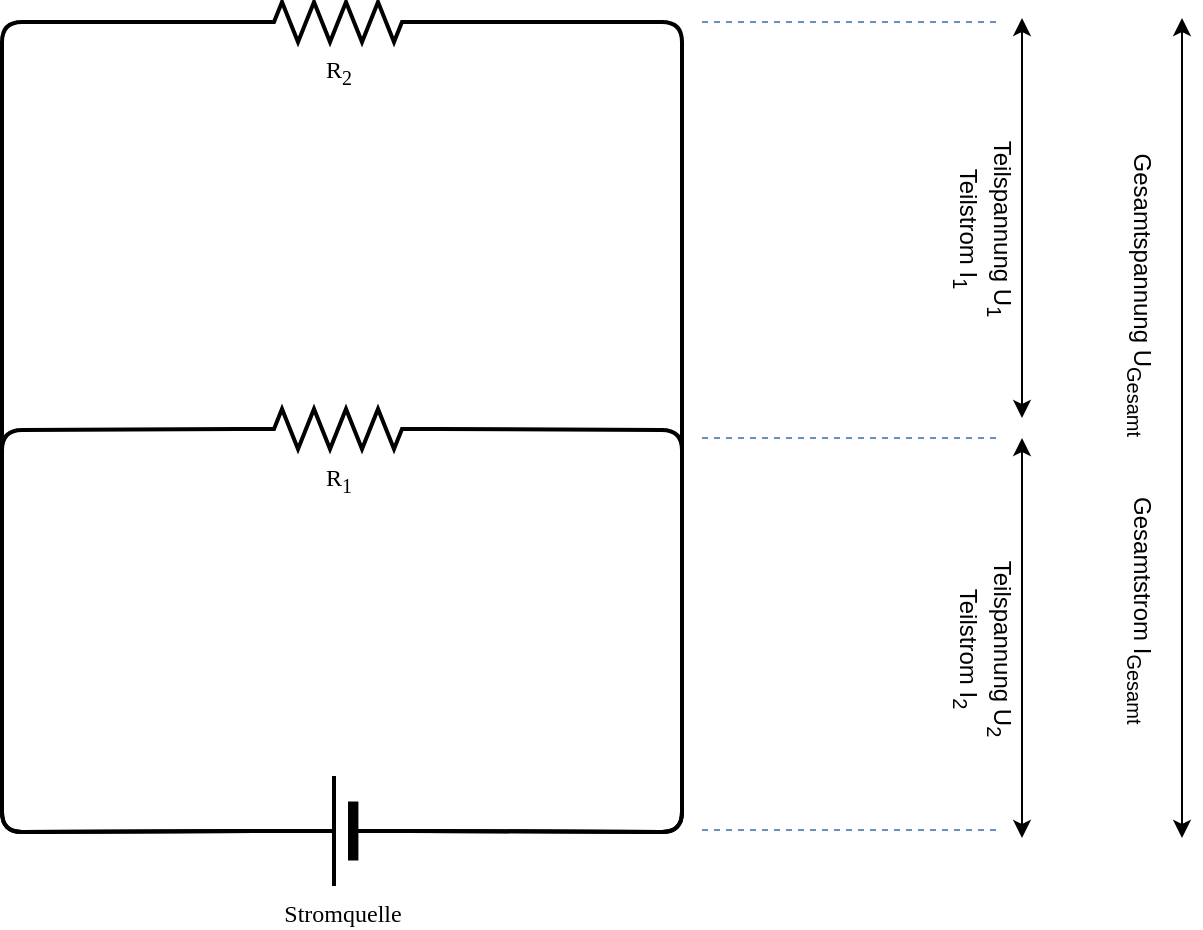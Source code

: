 <mxfile version="11.3.0" type="device" pages="1"><diagram name="Page-1" id="7e0a89b8-554c-2b80-1dc8-d5c74ca68de4"><mxGraphModel dx="572" dy="534" grid="1" gridSize="10" guides="1" tooltips="1" connect="1" arrows="1" fold="1" page="0" pageScale="1" pageWidth="1100" pageHeight="850" background="none" math="0" shadow="0"><root><mxCell id="0"/><mxCell id="1" parent="0"/><mxCell id="fHgu0U2PaML00G1JEBzg-9" value="" style="endArrow=none;html=1;strokeColor=#6c8ebf;strokeWidth=1;fillColor=#dae8fc;dashed=1;" parent="1" edge="1"><mxGeometry width="100" relative="1" as="geometry"><mxPoint x="800" y="657" as="sourcePoint"/><mxPoint x="950" y="657" as="targetPoint"/></mxGeometry></mxCell><mxCell id="fHgu0U2PaML00G1JEBzg-7" value="" style="endArrow=none;html=1;strokeColor=#6c8ebf;strokeWidth=1;fillColor=#dae8fc;dashed=1;" parent="1" edge="1"><mxGeometry width="100" relative="1" as="geometry"><mxPoint x="800" y="253" as="sourcePoint"/><mxPoint x="950" y="253" as="targetPoint"/></mxGeometry></mxCell><mxCell id="fHgu0U2PaML00G1JEBzg-8" value="" style="endArrow=none;html=1;strokeColor=#6c8ebf;strokeWidth=1;fillColor=#dae8fc;dashed=1;" parent="1" edge="1"><mxGeometry width="100" relative="1" as="geometry"><mxPoint x="800" y="461" as="sourcePoint"/><mxPoint x="950" y="461" as="targetPoint"/></mxGeometry></mxCell><mxCell id="fHgu0U2PaML00G1JEBzg-10" value="" style="endArrow=classic;startArrow=classic;html=1;strokeWidth=1;" parent="1" edge="1"><mxGeometry width="50" height="50" relative="1" as="geometry"><mxPoint x="960" y="451" as="sourcePoint"/><mxPoint x="960" y="251" as="targetPoint"/></mxGeometry></mxCell><mxCell id="fHgu0U2PaML00G1JEBzg-11" value="" style="endArrow=classic;startArrow=classic;html=1;strokeWidth=1;" parent="1" edge="1"><mxGeometry width="50" height="50" relative="1" as="geometry"><mxPoint x="960" y="661" as="sourcePoint"/><mxPoint x="960" y="461" as="targetPoint"/></mxGeometry></mxCell><mxCell id="fHgu0U2PaML00G1JEBzg-12" value="" style="endArrow=classic;startArrow=classic;html=1;strokeWidth=1;" parent="1" edge="1"><mxGeometry width="50" height="50" relative="1" as="geometry"><mxPoint x="1040" y="661" as="sourcePoint"/><mxPoint x="1040" y="251" as="targetPoint"/></mxGeometry></mxCell><mxCell id="fHgu0U2PaML00G1JEBzg-13" value="&lt;div&gt;Teilspannung U&lt;sub&gt;1&lt;/sub&gt;&lt;/div&gt;&lt;div&gt;Teilstrom I&lt;sub&gt;1&lt;/sub&gt;&lt;br&gt;&lt;/div&gt;" style="text;html=1;resizable=0;points=[];autosize=1;align=center;verticalAlign=top;spacingTop=-4;rotation=90;" parent="1" vertex="1"><mxGeometry x="890" y="341" width="110" height="30" as="geometry"/></mxCell><mxCell id="fHgu0U2PaML00G1JEBzg-14" value="&lt;div&gt;Teilspannung U&lt;sub&gt;2&lt;/sub&gt;&lt;/div&gt;&lt;div&gt;Teilstrom I&lt;sub&gt;2&lt;br&gt;&lt;/sub&gt;&lt;/div&gt;" style="text;html=1;resizable=0;points=[];autosize=1;align=center;verticalAlign=top;spacingTop=-4;rotation=90;" parent="1" vertex="1"><mxGeometry x="890" y="551" width="110" height="30" as="geometry"/></mxCell><mxCell id="fHgu0U2PaML00G1JEBzg-15" value="Gesamtspannung U&lt;sub&gt;Gesamt&lt;/sub&gt; &amp;nbsp;&amp;nbsp;&amp;nbsp;&amp;nbsp;&amp;nbsp;&amp;nbsp;&amp;nbsp; Gesamtstrom I&lt;sub&gt;Gesamt&lt;/sub&gt;" style="text;html=1;resizable=0;points=[];autosize=1;align=center;verticalAlign=top;spacingTop=-4;rotation=90;" parent="1" vertex="1"><mxGeometry x="870" y="451" width="300" height="20" as="geometry"/></mxCell><mxCell id="fHgu0U2PaML00G1JEBzg-19" value="" style="group;container=0;" parent="1" vertex="1" connectable="0"><mxGeometry x="450" y="243" width="340" height="363" as="geometry"/></mxCell><mxCell id="1cb643a89b7d889d-5" value="R&lt;sub&gt;1&lt;/sub&gt;" style="verticalLabelPosition=bottom;shadow=0;dashed=0;align=center;fillColor=#ffffff;html=1;verticalAlign=top;strokeWidth=2;shape=mxgraph.electrical.resistors.resistor_2;rounded=1;comic=0;labelBackgroundColor=none;fontFamily=Verdana;fontSize=12;fontColor=#000000;rotation=0;" parent="fHgu0U2PaML00G1JEBzg-19" vertex="1"><mxGeometry x="118" y="203.5" width="100" height="20" as="geometry"/></mxCell><mxCell id="1cb643a89b7d889d-6" value="R&lt;sub&gt;2&lt;/sub&gt;" style="verticalLabelPosition=bottom;shadow=0;dashed=0;align=center;fillColor=#ffffff;html=1;verticalAlign=top;strokeWidth=2;shape=mxgraph.electrical.resistors.resistor_2;rounded=1;comic=0;labelBackgroundColor=none;fontFamily=Verdana;fontSize=12;fontColor=#000000;rotation=0;" parent="fHgu0U2PaML00G1JEBzg-19" vertex="1"><mxGeometry x="118" width="100" height="20" as="geometry"/></mxCell><mxCell id="1cb643a89b7d889d-7" value="Stromquelle" style="verticalLabelPosition=bottom;shadow=0;dashed=0;align=center;fillColor=#000000;strokeColor=#000000;html=1;verticalAlign=top;strokeWidth=2;shape=mxgraph.electrical.miscellaneous.monocell_battery;rounded=1;comic=0;labelBackgroundColor=none;fontFamily=Verdana;fontSize=12;fontColor=#000000;flipH=1;rotation=0;" parent="1" vertex="1"><mxGeometry x="580" y="630" width="80" height="55" as="geometry"/></mxCell><mxCell id="fHgu0U2PaML00G1JEBzg-4" value="" style="endArrow=none;html=1;strokeColor=#000000;strokeWidth=2;jumpStyle=gap;exitX=1;exitY=0.5;exitDx=0;exitDy=0;exitPerimeter=0;entryX=0;entryY=0.5;entryDx=0;entryDy=0;entryPerimeter=0;" parent="1" source="1cb643a89b7d889d-7" target="1cb643a89b7d889d-5" edge="1"><mxGeometry width="100" relative="1" as="geometry"><mxPoint x="360" y="268" as="sourcePoint"/><mxPoint x="360" y="168" as="targetPoint"/><Array as="points"><mxPoint x="450" y="658"/><mxPoint x="450" y="457"/></Array></mxGeometry></mxCell><mxCell id="fHgu0U2PaML00G1JEBzg-5" value="" style="endArrow=none;html=1;strokeColor=#000000;strokeWidth=2;exitX=0;exitY=0.5;exitDx=0;exitDy=0;exitPerimeter=0;entryX=1;entryY=0.5;entryDx=0;entryDy=0;entryPerimeter=0;jumpStyle=none;" parent="1" source="1cb643a89b7d889d-7" target="1cb643a89b7d889d-5" edge="1"><mxGeometry width="100" relative="1" as="geometry"><mxPoint x="810" y="608" as="sourcePoint"/><mxPoint x="810" y="508" as="targetPoint"/><Array as="points"><mxPoint x="790" y="658"/><mxPoint x="790" y="457"/></Array></mxGeometry></mxCell><mxCell id="fHgu0U2PaML00G1JEBzg-16" value="" style="endArrow=none;html=1;strokeColor=#000000;strokeWidth=2;jumpStyle=gap;exitX=1;exitY=0.5;exitDx=0;exitDy=0;exitPerimeter=0;entryX=0;entryY=0.5;entryDx=0;entryDy=0;entryPerimeter=0;" parent="1" source="1cb643a89b7d889d-7" target="1cb643a89b7d889d-6" edge="1"><mxGeometry width="100" relative="1" as="geometry"><mxPoint x="598" y="568" as="sourcePoint"/><mxPoint x="500" y="448" as="targetPoint"/><Array as="points"><mxPoint x="450" y="658"/><mxPoint x="450" y="253"/></Array></mxGeometry></mxCell><mxCell id="fHgu0U2PaML00G1JEBzg-17" value="" style="endArrow=none;html=1;strokeColor=#000000;strokeWidth=2;exitX=0.094;exitY=0.5;exitDx=0;exitDy=0;exitPerimeter=0;entryX=1;entryY=0.5;entryDx=0;entryDy=0;entryPerimeter=0;jumpStyle=none;" parent="1" source="1cb643a89b7d889d-7" target="1cb643a89b7d889d-6" edge="1"><mxGeometry width="100" relative="1" as="geometry"><mxPoint x="678" y="568" as="sourcePoint"/><mxPoint x="600" y="448" as="targetPoint"/><Array as="points"><mxPoint x="790" y="658"/><mxPoint x="790" y="253"/></Array></mxGeometry></mxCell></root></mxGraphModel></diagram></mxfile>
